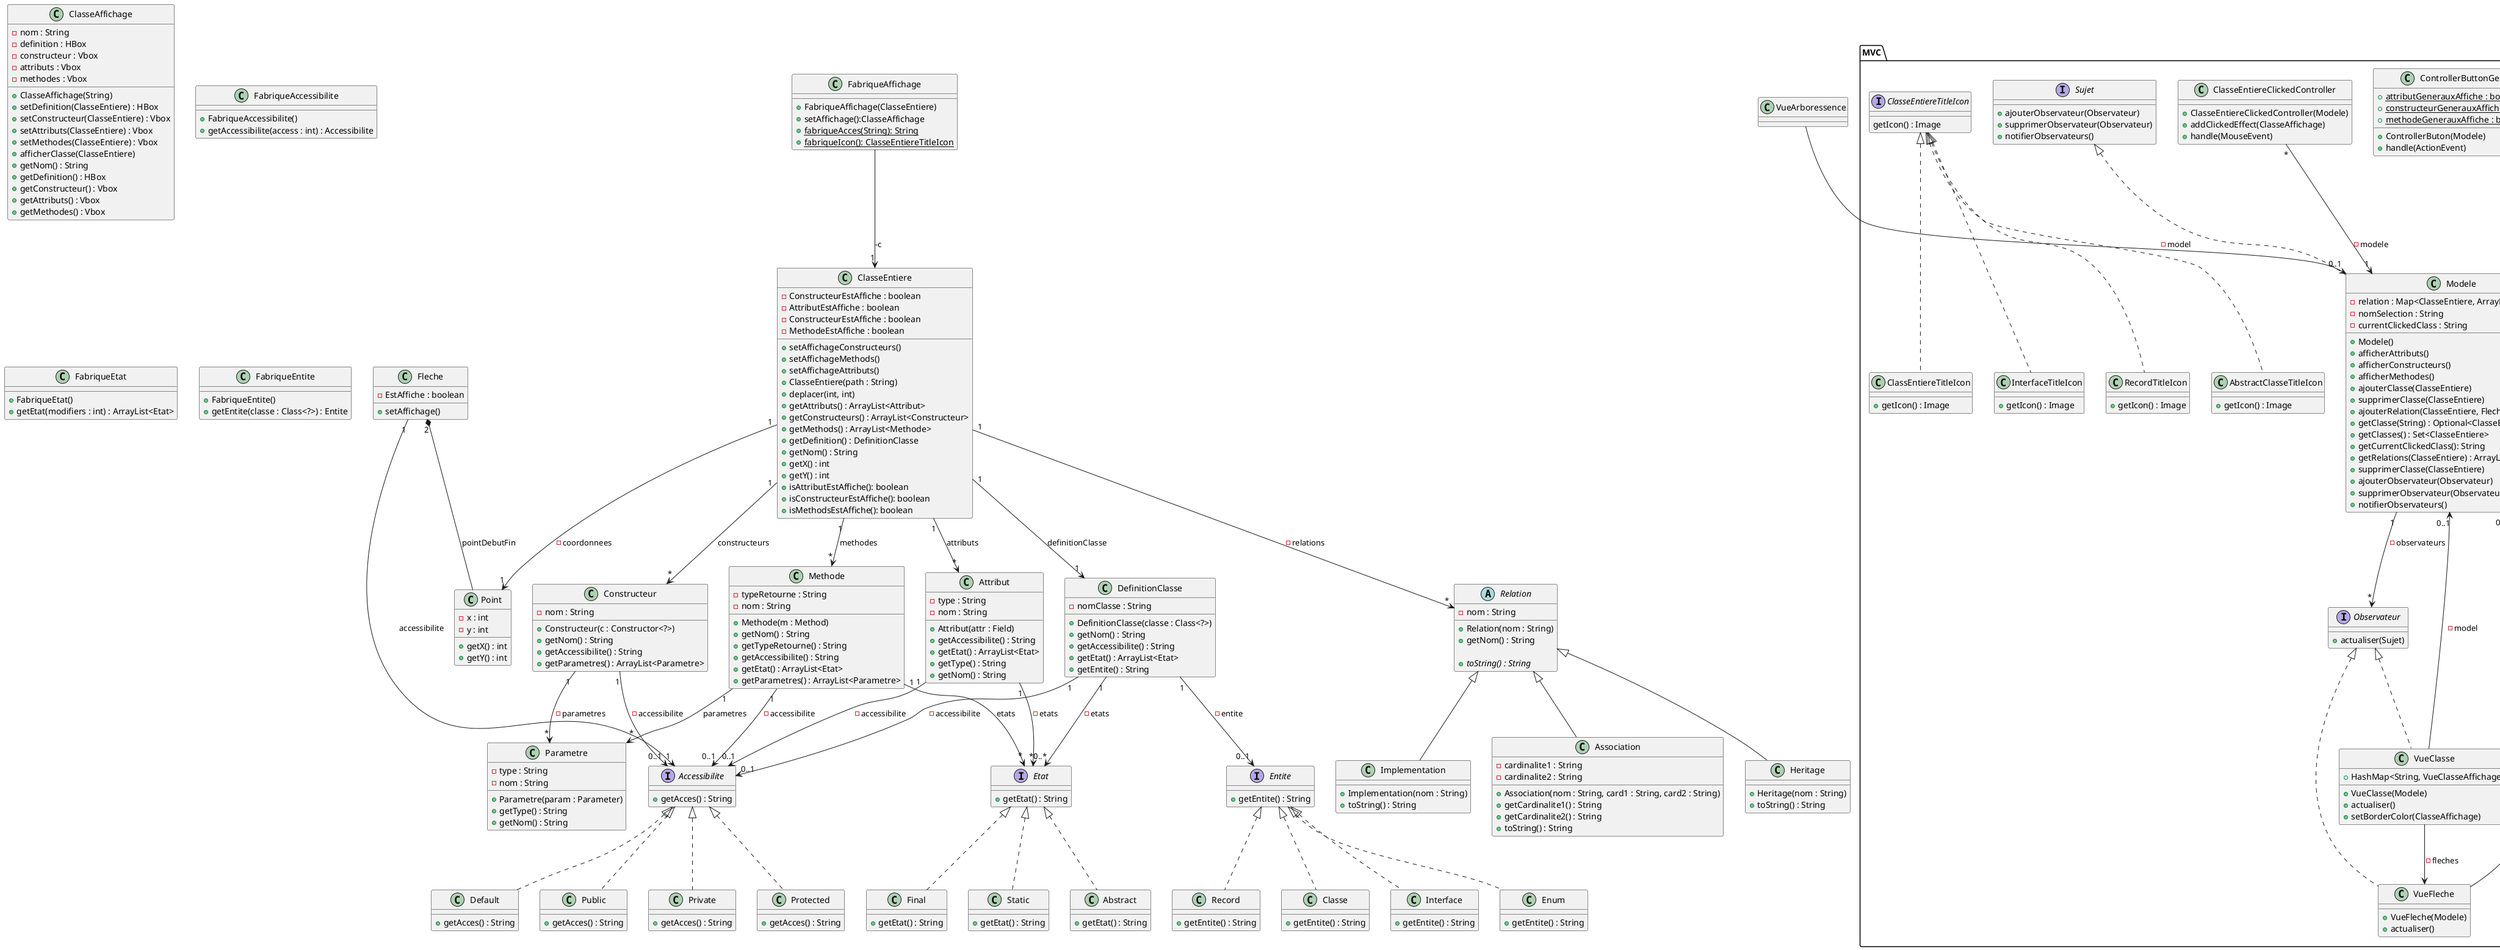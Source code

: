 @startuml
'https://plantuml.com/class-diagram

'Modele'
package "MVC"{

    interface Sujet{
        +ajouterObservateur(Observateur)
        +supprimerObservateur(Observateur)
        +notifierObservateurs()
    }

    class Modele implements Sujet{
        - relation : Map<ClasseEntiere, ArrayList<Fleche>>
        - nomSelection : String
        - currentClickedClass : String
        + Modele()
        + afficherAttributs()
        + afficherConstructeurs()
        + afficherMethodes()
        + ajouterClasse(ClasseEntiere)
        + supprimerClasse(ClasseEntiere)
        + ajouterRelation(ClasseEntiere, Fleche)
        + getClasse(String) : Optional<ClasseEntiere>
        + getClasses() : Set<ClasseEntiere>
        + getCurrentClickedClass(): String
        + getRelations(ClasseEntiere) : ArrayList<Fleche>
        + supprimerClasse(ClasseEntiere)
        + ajouterObservateur(Observateur)
        + supprimerObservateur(Observateur)
        + notifierObservateurs()
    }

    'Observateurs'

    interface Observateur{
        +actualiser(Sujet)
    }

    class VueClasse implements Observateur{
        +HashMap<String, VueClasseAffichage>
        +VueClasse(Modele)
        +actualiser()
        +setBorderColor(ClasseAffichage)
    }

    class VueFleche implements Observateur{
        +VueFleche(Modele)
        +actualiser()
    }


    'Controlleurs'

    class ControllerButtonGeneral{
        +{static} attributGenerauxAffiche : boolean
        +{static} constructeurGenerauxAffiche : boolean
        +{static} methodeGenerauxAffiche : boolean
        +ControllerButon(Modele)
        +handle(ActionEvent)
    }

    class DeplacementClasseDragAndDropController {
        - model : Model
        + DeplacementClasseDragAndDropController(modele : Model)
        + handle(MouseEvent) : void
    }

    class ClasseEntiereClickedController{
        + ClasseEntiereClickedController(Modele)
        + addClickedEffect(ClasseAffichage)
        +handle(MouseEvent)
    }

    interface ClasseEntiereTitleIcon{
        getIcon() : Image
    }

    class AbstractClasseTitleIcon implements ClasseEntiereTitleIcon{
        +getIcon() : Image
    }

    class ClassEntiereTitleIcon implements ClasseEntiereTitleIcon{
        +getIcon() : Image
    }

    class InterfaceTitleIcon implements ClasseEntiereTitleIcon{
        +getIcon() : Image
    }

    class RecordTitleIcon implements ClasseEntiereTitleIcon{
        +getIcon() : Image
    }

}
'Classes'
class ClasseAffichage{
    -nom : String
    -definition : HBox
    -constructeur : Vbox
    -attributs : Vbox
    -methodes : Vbox
    +ClasseAffichage(String)
    +setDefinition(ClasseEntiere) : HBox
    +setConstructeur(ClasseEntiere) : Vbox
    +setAttributs(ClasseEntiere) : Vbox
    +setMethodes(ClasseEntiere) : Vbox
    +afficherClasse(ClasseEntiere)
    +getNom() : String
    +getDefinition() : HBox
    +getConstructeur() : Vbox
    +getAttributs() : Vbox
    +getMethodes() : Vbox
}


class ClasseEntiere{
    -ConstructeurEstAffiche : boolean
    -AttributEstAffiche : boolean
    -ConstructeurEstAffiche : boolean
    -MethodeEstAffiche : boolean
    +setAffichageConstructeurs()
    +setAffichageMethods()
    +setAffichageAttributs()
    +ClasseEntiere(path : String)
    +deplacer(int, int)
    +getAttributs() : ArrayList<Attribut>
    +getConstructeurs() : ArrayList<Constructeur>
    +getMethods() : ArrayList<Methode>
    +getDefinition() : DefinitionClasse
    +getNom() : String
    +getX() : int
    +getY() : int
    +isAttributEstAffiche(): boolean
    +isConstructeurEstAffiche(): boolean
    +isMethodsEstAffiche(): boolean
}

interface Entite{
    +getEntite() : String
}

class Classe implements Entite{
    +getEntite() : String
}

class Interface implements Entite{
    +getEntite() : String
}

class Enum implements Entite{
    +getEntite() : String
}

class Record implements Entite{
    +getEntite() : String
}



interface Accessibilite{
    +getAcces() : String
}

class Public implements Accessibilite{
    +getAcces() : String
}

class Private implements Accessibilite{
    +getAcces() : String
}

class Protected implements Accessibilite{
    +getAcces() : String
}

class Default implements Accessibilite{
    +getAcces() : String
}

interface Etat{
    +getEtat() : String
}

class Abstract implements Etat{
    +getEtat() : String
}

class Final implements Etat{
    +getEtat() : String
}

class Static implements Etat{
    +getEtat() : String
}

class DefinitionClasse{
    -nomClasse : String

    +DefinitionClasse(classe : Class<?>)
    +getNom() : String
    +getAccessibilite() : String
    +getEtat() : ArrayList<Etat>
    +getEntite() : String
}

class Attribut{
    -type : String
    -nom : String
    +Attribut(attr : Field)
    +getAccessibilite() : String
    +getEtat() : ArrayList<Etat>
    +getType() : String
    +getNom() : String
}

class Methode{
    -typeRetourne : String
    -nom : String

    +Methode(m : Method)
    +getNom() : String
    +getTypeRetourne() : String
    +getAccessibilite() : String
    +getEtat() : ArrayList<Etat>
    +getParametres() : ArrayList<Parametre>
}

class Constructeur {
    - nom : String
    + Constructeur(c : Constructor<?>)
    + getNom() : String
    + getAccessibilite() : String
    + getParametres() : ArrayList<Parametre>
}

class Parametre{
    +Parametre(param : Parameter)
    -type : String
    -nom : String
    +getType() : String
    +getNom() : String
}

class Point{
    - x : int
    - y : int
    + getX() : int
    + getY() : int
}

abstract class Relation {
    - nom : String

    + Relation(nom : String)
    + getNom() : String

    {abstract} + toString() : String
}

class Association extends Relation {
    - cardinalite1 : String
    - cardinalite2 : String

    + Association(nom : String, card1 : String, card2 : String)
    + getCardinalite1() : String
    + getCardinalite2() : String
    + toString() : String
}

class Heritage extends Relation {
    + Heritage(nom : String)
    + toString() : String
}

class Implementation extends Relation {
    + Implementation(nom : String)
    + toString() : String
}

class FabriqueAccessibilite {
    + FabriqueAccessibilite()
    + getAccessibilite(access : int) : Accessibilite
}

class FabriqueAffichage {
    + FabriqueAffichage(ClasseEntiere)
    + setAffichage():ClasseAffichage
    + {static}fabriqueAcces(String): String
    + {static}fabriqueIcon(): ClasseEntiereTitleIcon
}

class FabriqueEtat {
    + FabriqueEtat()
    + getEtat(modifiers : int) : ArrayList<Etat>
}

class FabriqueEntite {
    + FabriqueEntite()
    + getEntite(classe : Class<?>) : Entite
}


class Fleche {
    -EstAffiche : boolean
    +setAffichage()
}


'-----------------------------------'
'Associations'

Modele "1" --> "*" Observateur : -observateurs
VueClasse --> "0..1" Modele : - model
VueClasse --> VueFleche : - fleches
VueFleche --> "0..1" Modele : - model
VueArboressence --> "0..1" Modele : - model
Attribut "1" --> "0..1" Accessibilite : -accessibilite
Attribut "1" --> "*" Etat : -etats
DefinitionClasse "1" --> "0..1" Accessibilite : -accessibilite
DefinitionClasse "1" --> "0..*" Etat : -etats
DefinitionClasse "1" --> "0..1" Entite : -entite
Constructeur "1" --> "0..1" Accessibilite : -accessibilite
Constructeur "1" --> "*" Parametre : -parametres
Methode "1" --> "0..1" Accessibilite : -accessibilite
Methode "1" --> "*" Etat : etats
Methode "1" --> "*" Parametre : parametres
'ClasseEntiere <-- FabriqueAffichageClasse :-Classe
ClasseEntiere "1" --> "1" DefinitionClasse : definitionClasse
ClasseEntiere "1" --> "*" Attribut : attributs
ClasseEntiere "1" --> "*" Methode : methodes
ClasseEntiere "1" --> "*" Constructeur : constructeurs
ClasseEntiere "1" --> "1" Point : -coordonnees
ClasseEntiere "1" --> "*" Relation : -relations
Fleche "1" --> "1" Accessibilite : accessibilite
Fleche "2" *-- Point : pointDebutFin
ControllerButon "*" --> "1" Modele : -modele
DeplacementClasseDragAndDropController "*" --> "1" Modele : -modele
ClasseEntiereClickedController "*" --> "1" Modele : -modele
FabriqueAffichage --> "1" ClasseEntiere : -c


@enduml